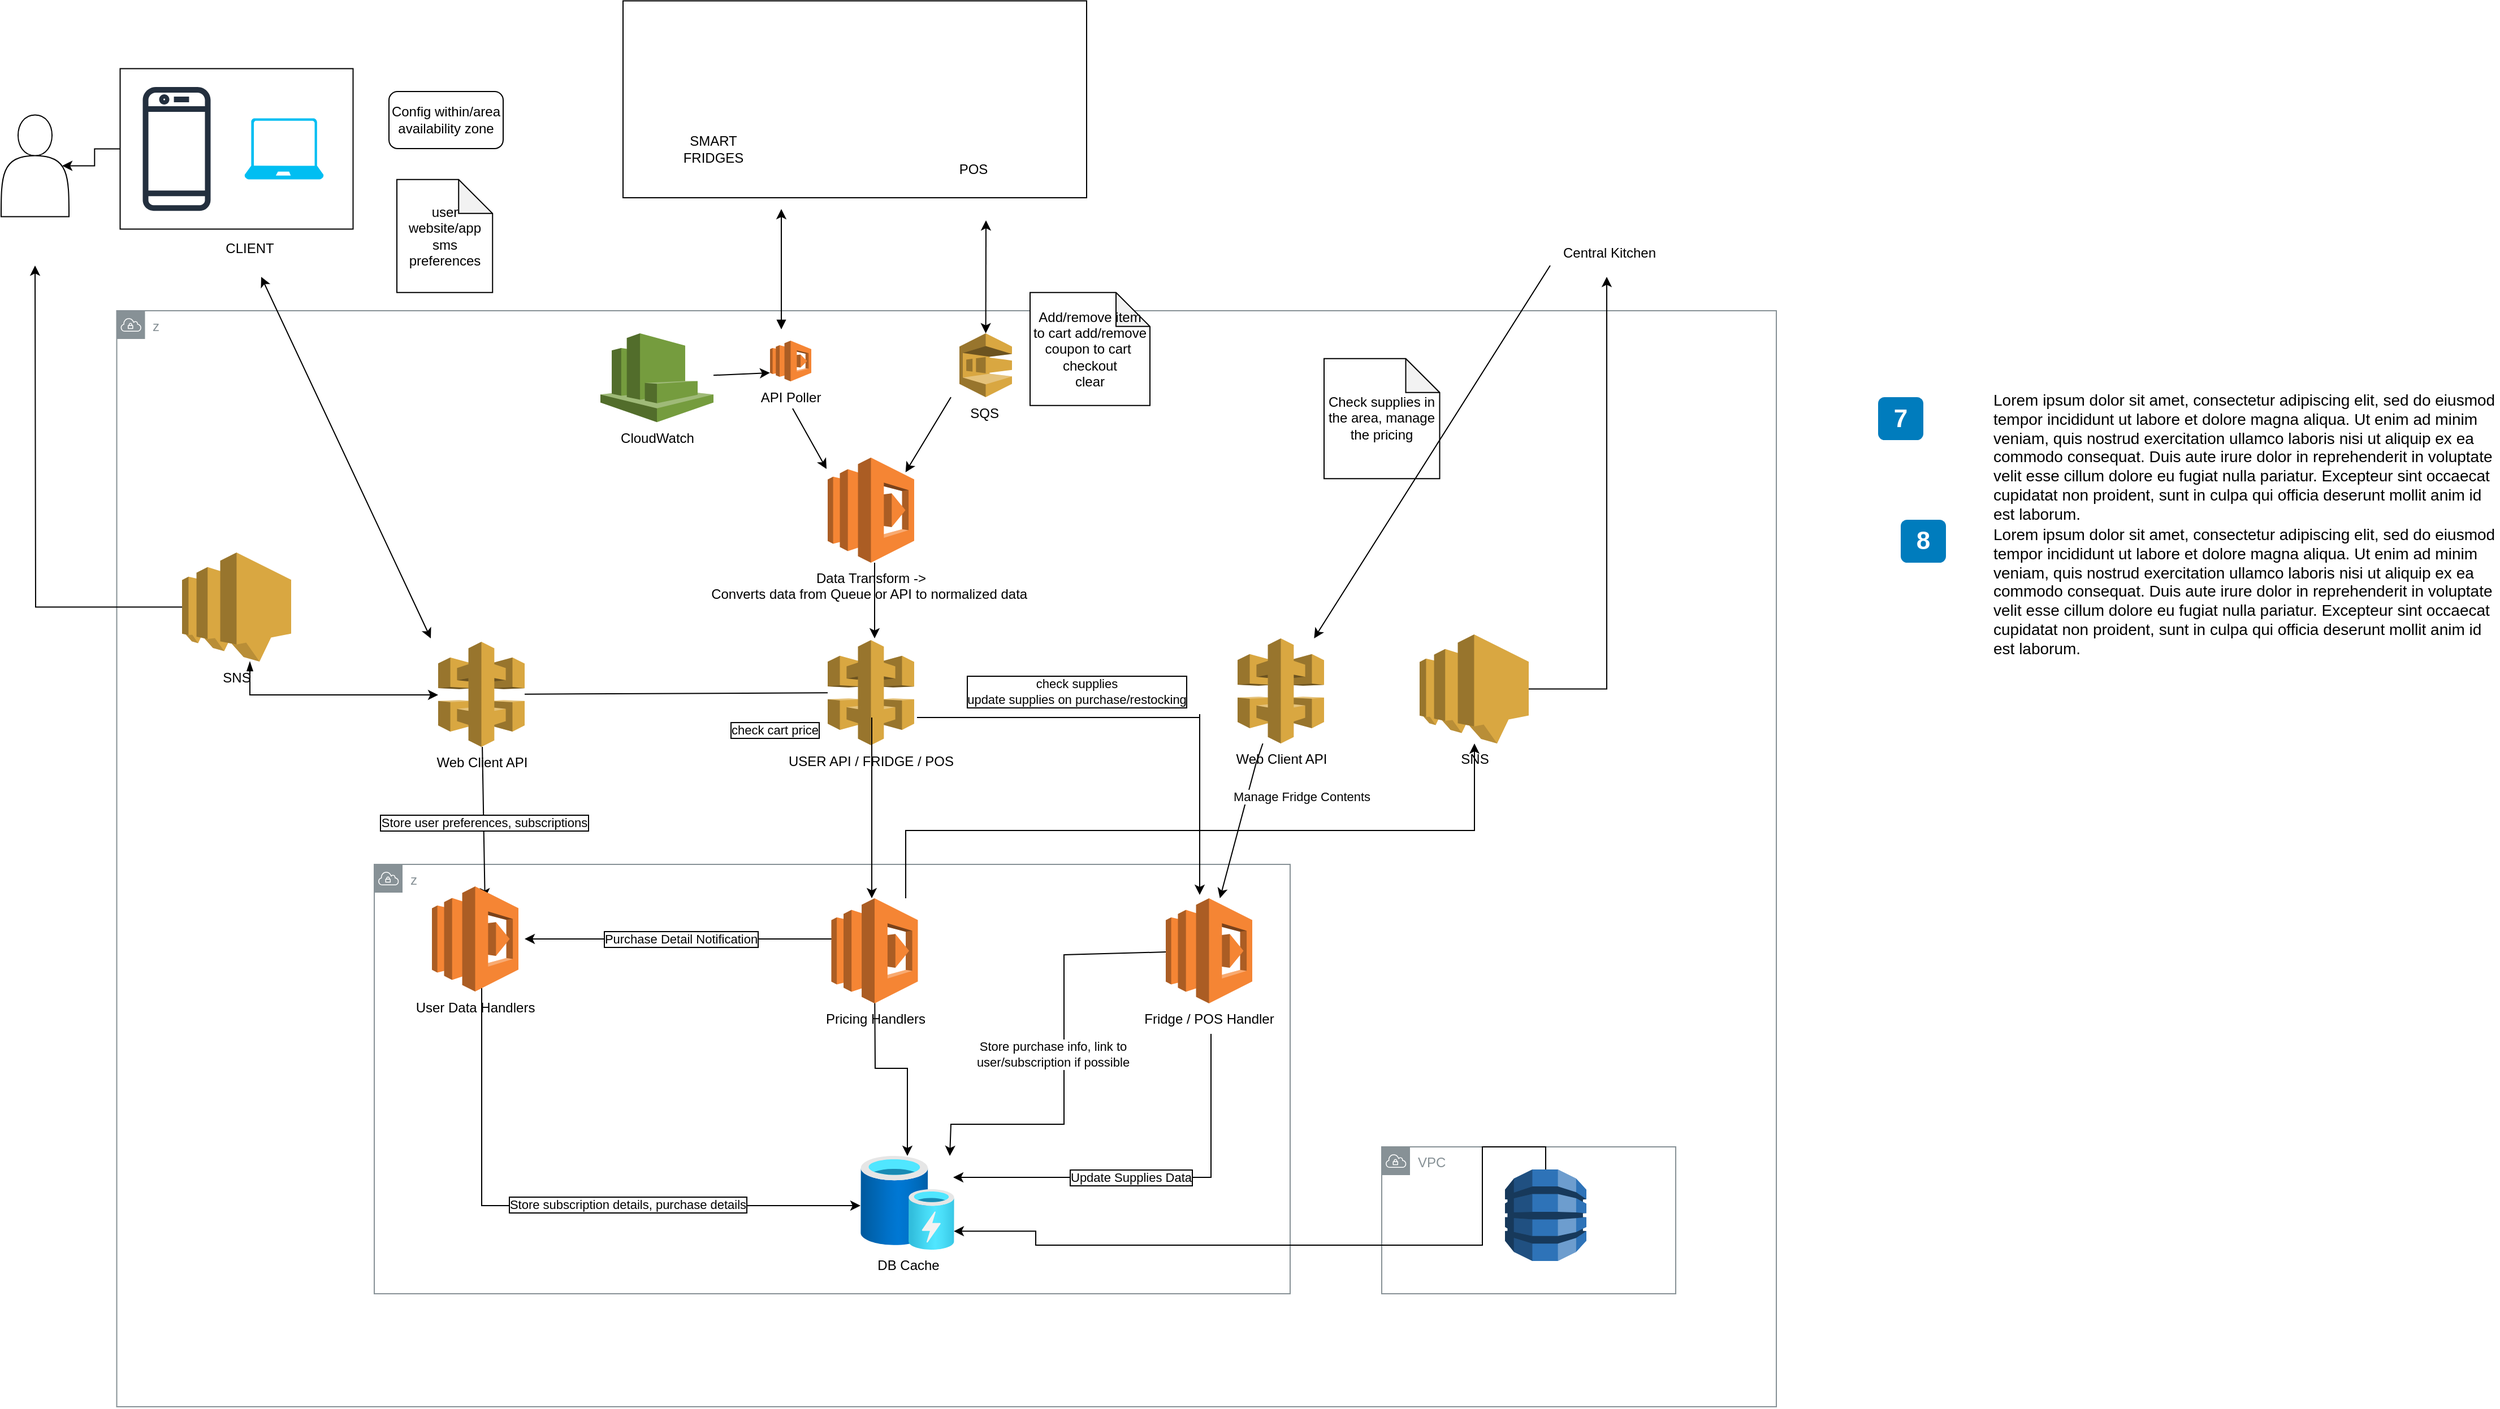 <mxfile version="13.8.8" type="github">
  <diagram id="Ht1M8jgEwFfnCIfOTk4-" name="Baseline">
    <mxGraphModel dx="638" dy="1852" grid="1" gridSize="10" guides="1" tooltips="1" connect="1" arrows="1" fold="1" page="1" pageScale="1" pageWidth="827" pageHeight="1169" math="0" shadow="0">
      <root>
        <mxCell id="0" />
        <mxCell id="1" parent="0" />
        <mxCell id="fEWSsfInUBWigz7cEwma-69" value="z" style="outlineConnect=0;gradientColor=none;html=1;whiteSpace=wrap;fontSize=12;fontStyle=0;shape=mxgraph.aws4.group;grIcon=mxgraph.aws4.group_vpc;strokeColor=#879196;fillColor=none;verticalAlign=top;align=left;spacingLeft=30;fontColor=#879196;dashed=0;movable=0;resizable=0;rotatable=0;deletable=0;editable=0;connectable=0;" vertex="1" parent="1">
          <mxGeometry x="122.25" width="1467.75" height="970" as="geometry" />
        </mxCell>
        <mxCell id="fEWSsfInUBWigz7cEwma-26" value="VPC" style="outlineConnect=0;gradientColor=none;html=1;whiteSpace=wrap;fontSize=12;fontStyle=0;shape=mxgraph.aws4.group;grIcon=mxgraph.aws4.group_vpc;strokeColor=#879196;fillColor=none;verticalAlign=top;align=left;spacingLeft=30;fontColor=#879196;dashed=0;" vertex="1" parent="1">
          <mxGeometry x="1241" y="740" width="260" height="130" as="geometry" />
        </mxCell>
        <mxCell id="fEWSsfInUBWigz7cEwma-25" value="z" style="outlineConnect=0;gradientColor=none;html=1;whiteSpace=wrap;fontSize=12;fontStyle=0;shape=mxgraph.aws4.group;grIcon=mxgraph.aws4.group_vpc;strokeColor=#879196;fillColor=none;verticalAlign=top;align=left;spacingLeft=30;fontColor=#879196;dashed=0;movable=0;resizable=0;rotatable=0;deletable=0;editable=0;connectable=0;" vertex="1" parent="1">
          <mxGeometry x="350" y="490" width="810" height="380" as="geometry" />
        </mxCell>
        <mxCell id="-QjtrjUzRDEMRZ5MF8oH-42" value="7" style="rounded=1;whiteSpace=wrap;html=1;fillColor=#007CBD;strokeColor=none;fontColor=#FFFFFF;fontStyle=1;fontSize=22;labelBackgroundColor=none;" parent="1" vertex="1">
          <mxGeometry x="1680" y="76.5" width="40" height="38" as="geometry" />
        </mxCell>
        <mxCell id="-QjtrjUzRDEMRZ5MF8oH-43" value="8" style="rounded=1;whiteSpace=wrap;html=1;fillColor=#007CBD;strokeColor=none;fontColor=#FFFFFF;fontStyle=1;fontSize=22;labelBackgroundColor=none;" parent="1" vertex="1">
          <mxGeometry x="1700" y="185" width="40" height="38" as="geometry" />
        </mxCell>
        <mxCell id="SCVMTBWpLvtzJIhz15lM-13" value="&lt;span&gt;Lorem ipsum dolor sit amet, consectetur adipiscing elit, sed do eiusmod tempor incididunt ut labore et dolore magna aliqua. Ut enim ad minim veniam, quis nostrud exercitation ullamco laboris nisi ut aliquip ex ea commodo consequat. Duis aute irure dolor in reprehenderit in voluptate velit esse cillum dolore eu fugiat nulla pariatur. Excepteur sint occaecat cupidatat non proident, sunt in culpa qui officia deserunt mollit anim id est laborum.&lt;/span&gt;&lt;br&gt;" style="text;html=1;align=left;verticalAlign=top;spacingTop=-4;fontSize=14;labelBackgroundColor=none;whiteSpace=wrap;" parent="1" vertex="1">
          <mxGeometry x="1780" y="67.5" width="449" height="113" as="geometry" />
        </mxCell>
        <mxCell id="SCVMTBWpLvtzJIhz15lM-14" value="&lt;span&gt;Lorem ipsum dolor sit amet, consectetur adipiscing elit, sed do eiusmod tempor incididunt ut labore et dolore magna aliqua. Ut enim ad minim veniam, quis nostrud exercitation ullamco laboris nisi ut aliquip ex ea commodo consequat. Duis aute irure dolor in reprehenderit in voluptate velit esse cillum dolore eu fugiat nulla pariatur. Excepteur sint occaecat cupidatat non proident, sunt in culpa qui officia deserunt mollit anim id est laborum.&lt;/span&gt;&lt;br&gt;" style="text;html=1;align=left;verticalAlign=top;spacingTop=-4;fontSize=14;labelBackgroundColor=none;whiteSpace=wrap;" parent="1" vertex="1">
          <mxGeometry x="1780" y="186.5" width="449" height="124" as="geometry" />
        </mxCell>
        <mxCell id="jZVaUwOg5UY3L9NAnvdq-179" value="" style="group" parent="1" vertex="1" connectable="0">
          <mxGeometry x="1350" y="384.5" width="21" height="26" as="geometry" />
        </mxCell>
        <mxCell id="jZVaUwOg5UY3L9NAnvdq-180" value="" style="rounded=0;whiteSpace=wrap;html=1;labelBackgroundColor=#ffffff;fontSize=14;align=center;strokeColor=none;" parent="jZVaUwOg5UY3L9NAnvdq-179" vertex="1">
          <mxGeometry width="21" height="26" as="geometry" />
        </mxCell>
        <mxCell id="gl3oY4MYR-EuyxaPfRnC-24" value="Store user preferences, subscriptions" style="edgeStyle=none;rounded=0;orthogonalLoop=1;jettySize=auto;html=1;startArrow=none;startFill=0;labelBorderColor=#000000;" parent="1" source="gl3oY4MYR-EuyxaPfRnC-5" edge="1">
          <mxGeometry relative="1" as="geometry">
            <mxPoint x="447.876" y="520" as="targetPoint" />
          </mxGeometry>
        </mxCell>
        <mxCell id="gl3oY4MYR-EuyxaPfRnC-27" style="rounded=0;orthogonalLoop=1;jettySize=auto;html=1;startArrow=none;startFill=0;endArrow=none;endFill=0;" parent="1" source="gl3oY4MYR-EuyxaPfRnC-5" edge="1" target="gl3oY4MYR-EuyxaPfRnC-6">
          <mxGeometry relative="1" as="geometry">
            <mxPoint x="790" y="374" as="targetPoint" />
          </mxGeometry>
        </mxCell>
        <mxCell id="gl3oY4MYR-EuyxaPfRnC-5" value="Web Client API" style="outlineConnect=0;dashed=0;verticalLabelPosition=bottom;verticalAlign=top;align=center;html=1;shape=mxgraph.aws3.api_gateway;fillColor=#D9A741;gradientColor=none;" parent="1" vertex="1">
          <mxGeometry x="406.5" y="293" width="76.5" height="93" as="geometry" />
        </mxCell>
        <mxCell id="gl3oY4MYR-EuyxaPfRnC-6" value="USER API / FRIDGE / POS" style="outlineConnect=0;dashed=0;verticalLabelPosition=bottom;verticalAlign=top;align=center;html=1;shape=mxgraph.aws3.api_gateway;fillColor=#D9A741;gradientColor=none;" parent="1" vertex="1">
          <mxGeometry x="751" y="291.5" width="76.5" height="93" as="geometry" />
        </mxCell>
        <mxCell id="gl3oY4MYR-EuyxaPfRnC-16" style="edgeStyle=orthogonalEdgeStyle;rounded=0;orthogonalLoop=1;jettySize=auto;html=1;" parent="1" target="gl3oY4MYR-EuyxaPfRnC-13" edge="1">
          <mxGeometry relative="1" as="geometry">
            <Array as="points">
              <mxPoint x="445" y="792" />
            </Array>
            <mxPoint x="445" y="592" as="sourcePoint" />
          </mxGeometry>
        </mxCell>
        <mxCell id="gl3oY4MYR-EuyxaPfRnC-18" value="Store subscription details, purchase details" style="edgeLabel;html=1;align=center;verticalAlign=middle;resizable=0;points=[];labelBorderColor=#000000;" parent="gl3oY4MYR-EuyxaPfRnC-16" vertex="1" connectable="0">
          <mxGeometry x="-0.193" y="59" relative="1" as="geometry">
            <mxPoint x="112.5" y="57.5" as="offset" />
          </mxGeometry>
        </mxCell>
        <mxCell id="gl3oY4MYR-EuyxaPfRnC-17" style="edgeStyle=orthogonalEdgeStyle;rounded=0;orthogonalLoop=1;jettySize=auto;html=1;" parent="1" target="gl3oY4MYR-EuyxaPfRnC-13" edge="1">
          <mxGeometry relative="1" as="geometry">
            <mxPoint x="792.529" y="592" as="sourcePoint" />
          </mxGeometry>
        </mxCell>
        <mxCell id="gl3oY4MYR-EuyxaPfRnC-19" value="Purchase Detail Notification" style="edgeStyle=orthogonalEdgeStyle;rounded=0;orthogonalLoop=1;jettySize=auto;html=1;labelBorderColor=#000000;" parent="1" edge="1">
          <mxGeometry relative="1" as="geometry">
            <mxPoint x="758.0" y="556" as="sourcePoint" />
            <mxPoint x="483" y="556" as="targetPoint" />
          </mxGeometry>
        </mxCell>
        <mxCell id="fEWSsfInUBWigz7cEwma-63" style="edgeStyle=orthogonalEdgeStyle;rounded=0;orthogonalLoop=1;jettySize=auto;html=1;startArrow=none;startFill=0;" edge="1" parent="1" target="fEWSsfInUBWigz7cEwma-62">
          <mxGeometry relative="1" as="geometry">
            <mxPoint x="1320" y="556" as="targetPoint" />
            <mxPoint x="820" y="520" as="sourcePoint" />
            <Array as="points">
              <mxPoint x="820" y="460" />
              <mxPoint x="1323" y="460" />
            </Array>
          </mxGeometry>
        </mxCell>
        <mxCell id="gl3oY4MYR-EuyxaPfRnC-20" value="Store purchase info, link to &lt;br&gt;user/subscription if possible" style="edgeStyle=none;rounded=0;orthogonalLoop=1;jettySize=auto;html=1;startArrow=none;startFill=0;entryX=0.952;entryY=0;entryDx=0;entryDy=0;entryPerimeter=0;" parent="1" source="fEWSsfInUBWigz7cEwma-67" target="gl3oY4MYR-EuyxaPfRnC-13" edge="1">
          <mxGeometry x="-0.029" y="-10" relative="1" as="geometry">
            <mxPoint x="1053.75" y="556" as="sourcePoint" />
            <Array as="points">
              <mxPoint x="960" y="570" />
              <mxPoint x="960" y="720" />
              <mxPoint x="860" y="720" />
            </Array>
            <mxPoint as="offset" />
          </mxGeometry>
        </mxCell>
        <mxCell id="gl3oY4MYR-EuyxaPfRnC-21" value="Update Supplies Data" style="edgeStyle=none;rounded=0;orthogonalLoop=1;jettySize=auto;html=1;startArrow=none;startFill=0;entryX=0.988;entryY=0.229;entryDx=0;entryDy=0;entryPerimeter=0;labelBorderColor=#000000;" parent="1" target="gl3oY4MYR-EuyxaPfRnC-13" edge="1">
          <mxGeometry x="-0.109" y="-40" relative="1" as="geometry">
            <mxPoint x="964.5" y="760" as="targetPoint" />
            <Array as="points">
              <mxPoint x="1090" y="767" />
            </Array>
            <mxPoint x="-40" y="40" as="offset" />
            <mxPoint x="1090" y="640" as="sourcePoint" />
          </mxGeometry>
        </mxCell>
        <mxCell id="fEWSsfInUBWigz7cEwma-28" style="edgeStyle=orthogonalEdgeStyle;rounded=0;orthogonalLoop=1;jettySize=auto;html=1;entryX=0.994;entryY=0.803;entryDx=0;entryDy=0;entryPerimeter=0;" edge="1" parent="1" source="gl3oY4MYR-EuyxaPfRnC-12" target="gl3oY4MYR-EuyxaPfRnC-13">
          <mxGeometry relative="1" as="geometry">
            <mxPoint x="1240" y="800.5" as="targetPoint" />
            <Array as="points">
              <mxPoint x="1386" y="740" />
              <mxPoint x="1330" y="740" />
              <mxPoint x="1330" y="827" />
              <mxPoint x="935" y="827" />
              <mxPoint x="935" y="815" />
            </Array>
          </mxGeometry>
        </mxCell>
        <mxCell id="gl3oY4MYR-EuyxaPfRnC-12" value="" style="outlineConnect=0;dashed=0;verticalLabelPosition=bottom;verticalAlign=top;align=center;html=1;shape=mxgraph.aws3.dynamo_db;fillColor=#2E73B8;gradientColor=none;" parent="1" vertex="1">
          <mxGeometry x="1350" y="760" width="72" height="81" as="geometry" />
        </mxCell>
        <mxCell id="gl3oY4MYR-EuyxaPfRnC-13" value="DB Cache" style="aspect=fixed;html=1;points=[];align=center;image;fontSize=12;image=img/lib/azure2/general/Cache.svg;" parent="1" vertex="1">
          <mxGeometry x="780" y="748" width="83" height="83" as="geometry" />
        </mxCell>
        <mxCell id="gl3oY4MYR-EuyxaPfRnC-25" value="Manage Fridge Contents" style="edgeStyle=none;rounded=0;orthogonalLoop=1;jettySize=auto;html=1;startArrow=none;startFill=0;" parent="1" edge="1">
          <mxGeometry x="-0.7" y="46" relative="1" as="geometry">
            <mxPoint x="1130" y="400" as="sourcePoint" />
            <mxPoint as="offset" />
            <mxPoint x="1097.885" y="520" as="targetPoint" />
          </mxGeometry>
        </mxCell>
        <mxCell id="gl3oY4MYR-EuyxaPfRnC-22" value="Web Client API" style="outlineConnect=0;dashed=0;verticalLabelPosition=bottom;verticalAlign=top;align=center;html=1;shape=mxgraph.aws3.api_gateway;fillColor=#D9A741;gradientColor=none;" parent="1" vertex="1">
          <mxGeometry x="1113.5" y="290" width="76.5" height="93" as="geometry" />
        </mxCell>
        <mxCell id="gl3oY4MYR-EuyxaPfRnC-26" value="Check supplies in the area, manage the pricing" style="shape=note;whiteSpace=wrap;html=1;backgroundOutline=1;darkOpacity=0.05;" parent="1" vertex="1">
          <mxGeometry x="1190" y="42.37" width="102.25" height="106.25" as="geometry" />
        </mxCell>
        <mxCell id="jE5sYu9Vxkrzj_yrKMdt-1" value="Add/remove item to cart add/remove coupon to cart&amp;nbsp;&lt;br&gt;checkout&lt;br&gt;clear" style="shape=note;whiteSpace=wrap;html=1;backgroundOutline=1;darkOpacity=0.05;" parent="1" vertex="1">
          <mxGeometry x="930" y="-16.07" width="106" height="100" as="geometry" />
        </mxCell>
        <mxCell id="jE5sYu9Vxkrzj_yrKMdt-2" value="" style="endArrow=classic;html=1;" parent="1" edge="1">
          <mxGeometry width="50" height="50" relative="1" as="geometry">
            <mxPoint x="790" y="360" as="sourcePoint" />
            <mxPoint x="790" y="520" as="targetPoint" />
          </mxGeometry>
        </mxCell>
        <mxCell id="jE5sYu9Vxkrzj_yrKMdt-3" value="check cart price" style="edgeLabel;html=1;align=center;verticalAlign=middle;resizable=0;points=[];labelBorderColor=#000000;" parent="jE5sYu9Vxkrzj_yrKMdt-2" vertex="1" connectable="0">
          <mxGeometry x="-0.92" relative="1" as="geometry">
            <mxPoint x="-86.28" y="4" as="offset" />
          </mxGeometry>
        </mxCell>
        <mxCell id="jE5sYu9Vxkrzj_yrKMdt-4" value="user website/app sms preferences" style="shape=note;whiteSpace=wrap;html=1;backgroundOutline=1;darkOpacity=0.05;" parent="1" vertex="1">
          <mxGeometry x="370.0" y="-116.07" width="84.62" height="100" as="geometry" />
        </mxCell>
        <mxCell id="jE5sYu9Vxkrzj_yrKMdt-5" value="Config within/area availability zone" style="rounded=1;whiteSpace=wrap;html=1;" parent="1" vertex="1">
          <mxGeometry x="363" y="-194" width="101" height="50.5" as="geometry" />
        </mxCell>
        <mxCell id="jE5sYu9Vxkrzj_yrKMdt-6" value="" style="endArrow=none;html=1;" parent="1" edge="1">
          <mxGeometry width="50" height="50" relative="1" as="geometry">
            <mxPoint x="830" y="360" as="sourcePoint" />
            <mxPoint x="1080" y="360" as="targetPoint" />
          </mxGeometry>
        </mxCell>
        <mxCell id="jE5sYu9Vxkrzj_yrKMdt-9" value="check supplies&lt;br&gt;update supplies on purchase/restocking" style="edgeLabel;html=1;align=center;verticalAlign=middle;resizable=0;points=[];labelBorderColor=#000000;" parent="jE5sYu9Vxkrzj_yrKMdt-6" vertex="1" connectable="0">
          <mxGeometry x="0.856" y="-2" relative="1" as="geometry">
            <mxPoint x="-91.67" y="-25.5" as="offset" />
          </mxGeometry>
        </mxCell>
        <mxCell id="jE5sYu9Vxkrzj_yrKMdt-7" value="" style="endArrow=classic;html=1;" parent="1" edge="1">
          <mxGeometry width="50" height="50" relative="1" as="geometry">
            <mxPoint x="1080" y="357" as="sourcePoint" />
            <mxPoint x="1080" y="517" as="targetPoint" />
          </mxGeometry>
        </mxCell>
        <mxCell id="jE5sYu9Vxkrzj_yrKMdt-8" value="" style="endArrow=none;html=1;" parent="1" target="gl3oY4MYR-EuyxaPfRnC-22" edge="1">
          <mxGeometry width="50" height="50" relative="1" as="geometry">
            <mxPoint x="1130" y="400" as="sourcePoint" />
            <mxPoint x="840" y="420" as="targetPoint" />
          </mxGeometry>
        </mxCell>
        <mxCell id="fEWSsfInUBWigz7cEwma-18" value="User Data Handlers" style="outlineConnect=0;dashed=0;verticalLabelPosition=bottom;verticalAlign=top;align=center;html=1;shape=mxgraph.aws3.lambda;fillColor=#F58534;gradientColor=none;" vertex="1" parent="1">
          <mxGeometry x="401" y="509.5" width="76.5" height="93" as="geometry" />
        </mxCell>
        <mxCell id="fEWSsfInUBWigz7cEwma-31" value="SQS&amp;nbsp;" style="outlineConnect=0;dashed=0;verticalLabelPosition=bottom;verticalAlign=top;align=center;html=1;shape=mxgraph.aws3.sqs;fillColor=#D9A741;gradientColor=none;" vertex="1" parent="1">
          <mxGeometry x="867.5" y="19.97" width="46.5" height="56.53" as="geometry" />
        </mxCell>
        <mxCell id="fEWSsfInUBWigz7cEwma-38" value="" style="group" vertex="1" connectable="0" parent="1">
          <mxGeometry x="810" y="-240" width="141.5" height="104.5" as="geometry" />
        </mxCell>
        <mxCell id="fEWSsfInUBWigz7cEwma-22" value="" style="shape=image;html=1;verticalAlign=top;verticalLabelPosition=bottom;labelBackgroundColor=#ffffff;imageAspect=0;aspect=fixed;image=https://cdn0.iconfinder.com/data/icons/cryptocurrency-blockchain-fintech-free/32/finance_Checkout_order_order_checkout_stripe_terminal_credit_card-65-128.png;fillColor=none;" vertex="1" parent="fEWSsfInUBWigz7cEwma-38">
          <mxGeometry width="52.25" height="52.25" as="geometry" />
        </mxCell>
        <mxCell id="fEWSsfInUBWigz7cEwma-23" value="" style="shape=image;html=1;verticalAlign=top;verticalLabelPosition=bottom;labelBackgroundColor=#ffffff;imageAspect=0;aspect=fixed;image=https://cdn0.iconfinder.com/data/icons/cryptocurrency-blockchain-fintech-free/32/finance_Checkout_order_order_checkout_stripe_terminal_credit_card-65-128.png;fillColor=none;" vertex="1" parent="fEWSsfInUBWigz7cEwma-38">
          <mxGeometry x="42.25" y="25.37" width="52.25" height="52.25" as="geometry" />
        </mxCell>
        <mxCell id="fEWSsfInUBWigz7cEwma-24" value="" style="shape=image;html=1;verticalAlign=top;verticalLabelPosition=bottom;labelBackgroundColor=#ffffff;imageAspect=0;aspect=fixed;image=https://cdn0.iconfinder.com/data/icons/cryptocurrency-blockchain-fintech-free/32/finance_Checkout_order_order_checkout_stripe_terminal_credit_card-65-128.png;fillColor=none;" vertex="1" parent="fEWSsfInUBWigz7cEwma-38">
          <mxGeometry x="89.25" y="52.25" width="52.25" height="52.25" as="geometry" />
        </mxCell>
        <mxCell id="fEWSsfInUBWigz7cEwma-39" value="" style="group" vertex="1" connectable="0" parent="1">
          <mxGeometry x="604.62" y="-240" width="120" height="79.25" as="geometry" />
        </mxCell>
        <mxCell id="fEWSsfInUBWigz7cEwma-14" value="" style="shape=image;html=1;verticalAlign=top;verticalLabelPosition=bottom;labelBackgroundColor=#ffffff;imageAspect=0;aspect=fixed;image=https://cdn2.iconfinder.com/data/icons/home-sweet-home-4/320/fredge-128.png;fillColor=none;" vertex="1" parent="fEWSsfInUBWigz7cEwma-39">
          <mxGeometry width="41.057" height="41.057" as="geometry" />
        </mxCell>
        <mxCell id="fEWSsfInUBWigz7cEwma-20" value="" style="shape=image;html=1;verticalAlign=top;verticalLabelPosition=bottom;labelBackgroundColor=#ffffff;imageAspect=0;aspect=fixed;image=https://cdn2.iconfinder.com/data/icons/home-sweet-home-4/320/fredge-128.png;fillColor=none;" vertex="1" parent="fEWSsfInUBWigz7cEwma-39">
          <mxGeometry x="41.81" y="20.533" width="38.193" height="38.193" as="geometry" />
        </mxCell>
        <mxCell id="fEWSsfInUBWigz7cEwma-21" value="" style="shape=image;html=1;verticalAlign=top;verticalLabelPosition=bottom;labelBackgroundColor=#ffffff;imageAspect=0;aspect=fixed;image=https://cdn2.iconfinder.com/data/icons/home-sweet-home-4/320/fredge-128.png;fillColor=none;" vertex="1" parent="fEWSsfInUBWigz7cEwma-39">
          <mxGeometry x="80" y="41.057" width="38.193" height="38.193" as="geometry" />
        </mxCell>
        <mxCell id="fEWSsfInUBWigz7cEwma-35" value="CloudWatch" style="outlineConnect=0;dashed=0;verticalLabelPosition=bottom;verticalAlign=top;align=center;html=1;shape=mxgraph.aws3.cloudwatch;fillColor=#759C3E;gradientColor=none;" vertex="1" parent="1">
          <mxGeometry x="550" y="19.97" width="100" height="78.64" as="geometry" />
        </mxCell>
        <mxCell id="fEWSsfInUBWigz7cEwma-77" style="edgeStyle=orthogonalEdgeStyle;rounded=0;orthogonalLoop=1;jettySize=auto;html=1;startArrow=none;startFill=0;" edge="1" parent="1" source="fEWSsfInUBWigz7cEwma-19">
          <mxGeometry relative="1" as="geometry">
            <mxPoint x="792.5" y="290" as="targetPoint" />
            <Array as="points">
              <mxPoint x="793" y="257" />
            </Array>
          </mxGeometry>
        </mxCell>
        <mxCell id="fEWSsfInUBWigz7cEwma-19" value="Data Transform -&amp;gt; &lt;br&gt;Converts data from Queue or API to normalized data&amp;nbsp;" style="outlineConnect=0;dashed=0;verticalLabelPosition=bottom;verticalAlign=top;align=center;html=1;shape=mxgraph.aws3.lambda;fillColor=#F58534;gradientColor=none;" vertex="1" parent="1">
          <mxGeometry x="751" y="130" width="76.5" height="93" as="geometry" />
        </mxCell>
        <mxCell id="fEWSsfInUBWigz7cEwma-45" value="API Poller" style="outlineConnect=0;dashed=0;verticalLabelPosition=bottom;verticalAlign=top;align=center;html=1;shape=mxgraph.aws3.lambda;fillColor=#F58534;gradientColor=none;" vertex="1" parent="1">
          <mxGeometry x="700" y="26.5" width="36.5" height="36" as="geometry" />
        </mxCell>
        <mxCell id="fEWSsfInUBWigz7cEwma-47" value="" style="endArrow=classic;html=1;entryX=0;entryY=0.79;entryDx=0;entryDy=0;entryPerimeter=0;" edge="1" parent="1" source="fEWSsfInUBWigz7cEwma-35" target="fEWSsfInUBWigz7cEwma-45">
          <mxGeometry width="50" height="50" relative="1" as="geometry">
            <mxPoint x="620" y="106.5" as="sourcePoint" />
            <mxPoint x="670" y="56.5" as="targetPoint" />
          </mxGeometry>
        </mxCell>
        <mxCell id="fEWSsfInUBWigz7cEwma-48" value="" style="endArrow=classic;html=1;startArrow=block;startFill=1;" edge="1" parent="1">
          <mxGeometry width="50" height="50" relative="1" as="geometry">
            <mxPoint x="710" y="16.5" as="sourcePoint" />
            <mxPoint x="710" y="-90" as="targetPoint" />
          </mxGeometry>
        </mxCell>
        <mxCell id="fEWSsfInUBWigz7cEwma-50" value="" style="endArrow=classic;html=1;" edge="1" parent="1">
          <mxGeometry width="50" height="50" relative="1" as="geometry">
            <mxPoint x="720" y="86.5" as="sourcePoint" />
            <mxPoint x="750" y="140" as="targetPoint" />
          </mxGeometry>
        </mxCell>
        <mxCell id="fEWSsfInUBWigz7cEwma-51" value="" style="endArrow=classic;html=1;startArrow=classic;startFill=1;" edge="1" parent="1" source="fEWSsfInUBWigz7cEwma-31">
          <mxGeometry width="50" height="50" relative="1" as="geometry">
            <mxPoint x="750" y="36.5" as="sourcePoint" />
            <mxPoint x="891" y="-80" as="targetPoint" />
          </mxGeometry>
        </mxCell>
        <mxCell id="fEWSsfInUBWigz7cEwma-53" value="" style="endArrow=classic;html=1;" edge="1" parent="1">
          <mxGeometry width="50" height="50" relative="1" as="geometry">
            <mxPoint x="860" y="76.5" as="sourcePoint" />
            <mxPoint x="819.835" y="143" as="targetPoint" />
          </mxGeometry>
        </mxCell>
        <mxCell id="fEWSsfInUBWigz7cEwma-54" value="Central Kitchen" style="shape=image;html=1;verticalAlign=top;verticalLabelPosition=bottom;labelBackgroundColor=#ffffff;imageAspect=0;aspect=fixed;image=https://cdn1.iconfinder.com/data/icons/locations-redesign/48/Chef1-128.png;fillColor=none;" vertex="1" parent="1">
          <mxGeometry x="1383" y="-182.88" width="118" height="118" as="geometry" />
        </mxCell>
        <mxCell id="fEWSsfInUBWigz7cEwma-55" value="" style="endArrow=classic;html=1;startArrow=none;startFill=0;" edge="1" parent="1" target="gl3oY4MYR-EuyxaPfRnC-22">
          <mxGeometry width="50" height="50" relative="1" as="geometry">
            <mxPoint x="1390" y="-40" as="sourcePoint" />
            <mxPoint x="1190" y="270" as="targetPoint" />
          </mxGeometry>
        </mxCell>
        <mxCell id="fEWSsfInUBWigz7cEwma-56" value="" style="endArrow=classic;startArrow=classic;html=1;" edge="1" parent="1">
          <mxGeometry width="50" height="50" relative="1" as="geometry">
            <mxPoint x="400" y="290" as="sourcePoint" />
            <mxPoint x="250" y="-30" as="targetPoint" />
          </mxGeometry>
        </mxCell>
        <mxCell id="fEWSsfInUBWigz7cEwma-59" style="edgeStyle=orthogonalEdgeStyle;rounded=0;orthogonalLoop=1;jettySize=auto;html=1;startArrow=blockThin;startFill=1;" edge="1" parent="1" source="fEWSsfInUBWigz7cEwma-58" target="gl3oY4MYR-EuyxaPfRnC-5">
          <mxGeometry relative="1" as="geometry">
            <mxPoint x="78.25" y="340" as="targetPoint" />
            <Array as="points">
              <mxPoint x="240" y="340" />
            </Array>
          </mxGeometry>
        </mxCell>
        <mxCell id="fEWSsfInUBWigz7cEwma-71" style="edgeStyle=orthogonalEdgeStyle;rounded=0;orthogonalLoop=1;jettySize=auto;html=1;startArrow=none;startFill=0;" edge="1" parent="1" source="fEWSsfInUBWigz7cEwma-58">
          <mxGeometry relative="1" as="geometry">
            <mxPoint x="50" y="-40" as="targetPoint" />
          </mxGeometry>
        </mxCell>
        <mxCell id="fEWSsfInUBWigz7cEwma-58" value="SNS" style="outlineConnect=0;dashed=0;verticalLabelPosition=bottom;verticalAlign=top;align=center;html=1;shape=mxgraph.aws3.sns;fillColor=#D9A741;gradientColor=none;" vertex="1" parent="1">
          <mxGeometry x="180" y="214" width="96.5" height="96.5" as="geometry" />
        </mxCell>
        <mxCell id="fEWSsfInUBWigz7cEwma-64" style="edgeStyle=orthogonalEdgeStyle;rounded=0;orthogonalLoop=1;jettySize=auto;html=1;startArrow=none;startFill=0;" edge="1" parent="1" source="fEWSsfInUBWigz7cEwma-62">
          <mxGeometry relative="1" as="geometry">
            <mxPoint x="1440" y="-30" as="targetPoint" />
            <Array as="points">
              <mxPoint x="1440" y="335" />
            </Array>
          </mxGeometry>
        </mxCell>
        <mxCell id="fEWSsfInUBWigz7cEwma-62" value="SNS" style="outlineConnect=0;dashed=0;verticalLabelPosition=bottom;verticalAlign=top;align=center;html=1;shape=mxgraph.aws3.sns;fillColor=#D9A741;gradientColor=none;" vertex="1" parent="1">
          <mxGeometry x="1274.5" y="286.5" width="96.5" height="96.5" as="geometry" />
        </mxCell>
        <mxCell id="fEWSsfInUBWigz7cEwma-66" value="Pricing Handlers" style="outlineConnect=0;dashed=0;verticalLabelPosition=bottom;verticalAlign=top;align=center;html=1;shape=mxgraph.aws3.lambda;fillColor=#F58534;gradientColor=none;" vertex="1" parent="1">
          <mxGeometry x="754.25" y="520" width="76.5" height="93" as="geometry" />
        </mxCell>
        <mxCell id="fEWSsfInUBWigz7cEwma-67" value="Fridge / POS Handler" style="outlineConnect=0;dashed=0;verticalLabelPosition=bottom;verticalAlign=top;align=center;html=1;shape=mxgraph.aws3.lambda;fillColor=#F58534;gradientColor=none;" vertex="1" parent="1">
          <mxGeometry x="1050" y="520" width="76.5" height="93" as="geometry" />
        </mxCell>
        <mxCell id="fEWSsfInUBWigz7cEwma-70" value="" style="group" vertex="1" connectable="0" parent="1">
          <mxGeometry x="125.25" y="-214.25" width="206" height="142" as="geometry" />
        </mxCell>
        <mxCell id="fEWSsfInUBWigz7cEwma-57" value="" style="rounded=0;whiteSpace=wrap;html=1;fillColor=none;" vertex="1" parent="fEWSsfInUBWigz7cEwma-70">
          <mxGeometry width="206" height="142" as="geometry" />
        </mxCell>
        <mxCell id="fEWSsfInUBWigz7cEwma-12" value="" style="outlineConnect=0;fontColor=#232F3E;gradientColor=none;fillColor=#232F3E;strokeColor=none;dashed=0;verticalLabelPosition=bottom;verticalAlign=top;align=center;html=1;fontSize=12;fontStyle=0;aspect=fixed;pointerEvents=1;shape=mxgraph.aws4.mobile_client;" vertex="1" parent="fEWSsfInUBWigz7cEwma-70">
          <mxGeometry x="20" y="13.93" width="60" height="114.15" as="geometry" />
        </mxCell>
        <mxCell id="fEWSsfInUBWigz7cEwma-13" value="" style="verticalLabelPosition=bottom;html=1;verticalAlign=top;align=center;strokeColor=none;fillColor=#00BEF2;shape=mxgraph.azure.laptop;pointerEvents=1;" vertex="1" parent="fEWSsfInUBWigz7cEwma-70">
          <mxGeometry x="110" y="44" width="70" height="54" as="geometry" />
        </mxCell>
        <mxCell id="fEWSsfInUBWigz7cEwma-72" value="" style="shape=actor;whiteSpace=wrap;html=1;fillColor=none;" vertex="1" parent="1">
          <mxGeometry x="20" y="-173.25" width="60" height="90" as="geometry" />
        </mxCell>
        <mxCell id="fEWSsfInUBWigz7cEwma-73" value="CLIENT" style="text;html=1;strokeColor=none;fillColor=none;align=center;verticalAlign=middle;whiteSpace=wrap;rounded=0;" vertex="1" parent="1">
          <mxGeometry x="220" y="-64.88" width="40" height="20" as="geometry" />
        </mxCell>
        <mxCell id="fEWSsfInUBWigz7cEwma-74" style="edgeStyle=orthogonalEdgeStyle;rounded=0;orthogonalLoop=1;jettySize=auto;html=1;entryX=0.9;entryY=0.5;entryDx=0;entryDy=0;entryPerimeter=0;startArrow=none;startFill=0;" edge="1" parent="1" source="fEWSsfInUBWigz7cEwma-57" target="fEWSsfInUBWigz7cEwma-72">
          <mxGeometry relative="1" as="geometry" />
        </mxCell>
        <mxCell id="fEWSsfInUBWigz7cEwma-75" value="SMART FRIDGES" style="text;html=1;strokeColor=none;fillColor=none;align=center;verticalAlign=middle;whiteSpace=wrap;rounded=0;" vertex="1" parent="1">
          <mxGeometry x="630" y="-153.25" width="40" height="20" as="geometry" />
        </mxCell>
        <mxCell id="fEWSsfInUBWigz7cEwma-76" value="POS" style="text;html=1;strokeColor=none;fillColor=none;align=center;verticalAlign=middle;whiteSpace=wrap;rounded=0;" vertex="1" parent="1">
          <mxGeometry x="860" y="-135.5" width="40" height="20" as="geometry" />
        </mxCell>
        <mxCell id="fEWSsfInUBWigz7cEwma-80" value="" style="rounded=0;whiteSpace=wrap;html=1;fillColor=none;" vertex="1" parent="1">
          <mxGeometry x="570" y="-274.25" width="410" height="174.25" as="geometry" />
        </mxCell>
      </root>
    </mxGraphModel>
  </diagram>
</mxfile>
